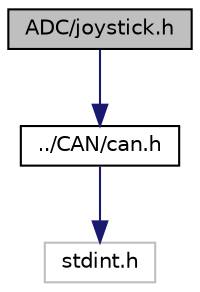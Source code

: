 digraph "ADC/joystick.h"
{
 // LATEX_PDF_SIZE
  edge [fontname="Helvetica",fontsize="10",labelfontname="Helvetica",labelfontsize="10"];
  node [fontname="Helvetica",fontsize="10",shape=record];
  Node1 [label="ADC/joystick.h",height=0.2,width=0.4,color="black", fillcolor="grey75", style="filled", fontcolor="black",tooltip="Read the joystick value from the ADC. Depends on the adc.h."];
  Node1 -> Node2 [color="midnightblue",fontsize="10",style="solid",fontname="Helvetica"];
  Node2 [label="../CAN/can.h",height=0.2,width=0.4,color="black", fillcolor="white", style="filled",URL="$can_8h.html",tooltip="Driver for sending and receiving can messages. Requires mcp2515.h."];
  Node2 -> Node3 [color="midnightblue",fontsize="10",style="solid",fontname="Helvetica"];
  Node3 [label="stdint.h",height=0.2,width=0.4,color="grey75", fillcolor="white", style="filled",tooltip=" "];
}
